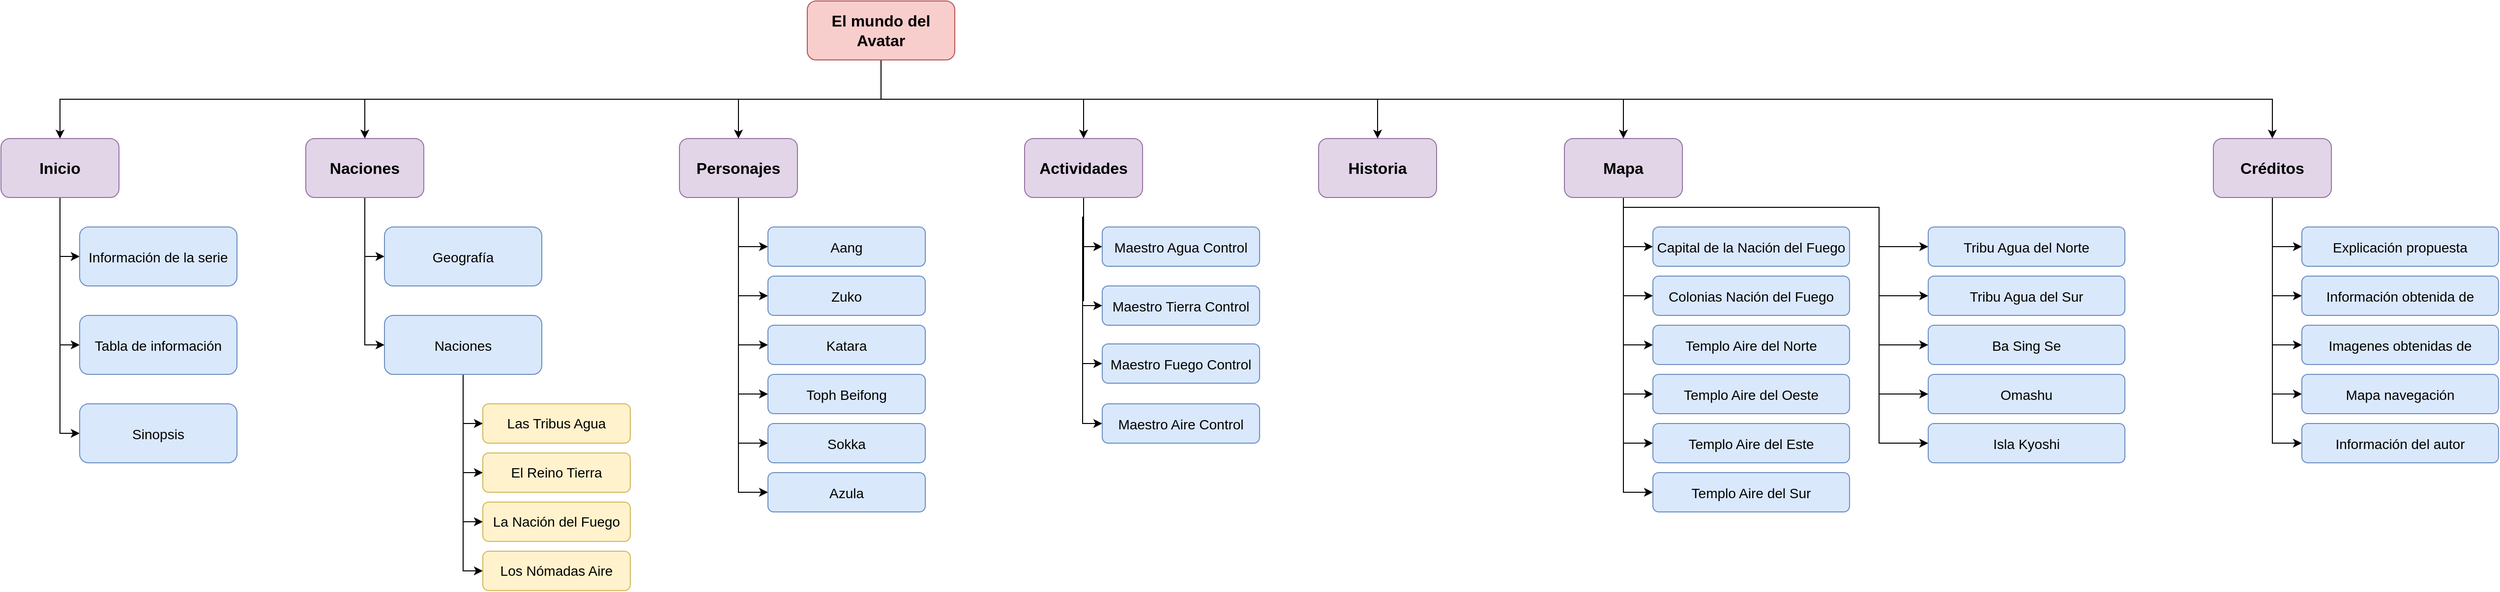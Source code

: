 <mxfile version="20.0.1" type="device"><diagram id="FbeUJ9lj5Qk5BmWrvayO" name="Page-1"><mxGraphModel dx="4063" dy="2106" grid="1" gridSize="10" guides="1" tooltips="1" connect="1" arrows="1" fold="1" page="1" pageScale="1" pageWidth="827" pageHeight="1169" math="0" shadow="0"><root><mxCell id="0"/><mxCell id="1" parent="0"/><mxCell id="Wnji2vnTxOABhic4ltNY-8" style="edgeStyle=orthogonalEdgeStyle;rounded=0;orthogonalLoop=1;jettySize=auto;html=1;exitX=0.5;exitY=1;exitDx=0;exitDy=0;fontSize=14;" edge="1" parent="1" source="Wnji2vnTxOABhic4ltNY-5" target="Wnji2vnTxOABhic4ltNY-6"><mxGeometry relative="1" as="geometry"/></mxCell><mxCell id="Wnji2vnTxOABhic4ltNY-28" style="edgeStyle=orthogonalEdgeStyle;rounded=0;orthogonalLoop=1;jettySize=auto;html=1;entryX=0.5;entryY=0;entryDx=0;entryDy=0;fontSize=14;" edge="1" parent="1" source="Wnji2vnTxOABhic4ltNY-5" target="Wnji2vnTxOABhic4ltNY-14"><mxGeometry relative="1" as="geometry"><Array as="points"><mxPoint x="1095" y="920"/><mxPoint x="570" y="920"/></Array></mxGeometry></mxCell><mxCell id="Wnji2vnTxOABhic4ltNY-33" style="edgeStyle=orthogonalEdgeStyle;rounded=0;orthogonalLoop=1;jettySize=auto;html=1;fontSize=14;" edge="1" parent="1" source="Wnji2vnTxOABhic4ltNY-5" target="Wnji2vnTxOABhic4ltNY-29"><mxGeometry relative="1" as="geometry"><Array as="points"><mxPoint x="1095" y="920"/><mxPoint x="950" y="920"/></Array></mxGeometry></mxCell><mxCell id="Wnji2vnTxOABhic4ltNY-45" style="edgeStyle=orthogonalEdgeStyle;rounded=0;orthogonalLoop=1;jettySize=auto;html=1;entryX=0.5;entryY=0;entryDx=0;entryDy=0;fontSize=14;" edge="1" parent="1" source="Wnji2vnTxOABhic4ltNY-5" target="Wnji2vnTxOABhic4ltNY-43"><mxGeometry relative="1" as="geometry"><Array as="points"><mxPoint x="1095" y="920"/><mxPoint x="1301" y="920"/></Array></mxGeometry></mxCell><mxCell id="Wnji2vnTxOABhic4ltNY-56" style="edgeStyle=orthogonalEdgeStyle;rounded=0;orthogonalLoop=1;jettySize=auto;html=1;fontSize=14;" edge="1" parent="1" source="Wnji2vnTxOABhic4ltNY-5" target="Wnji2vnTxOABhic4ltNY-53"><mxGeometry relative="1" as="geometry"><Array as="points"><mxPoint x="1095" y="920"/><mxPoint x="1600" y="920"/></Array></mxGeometry></mxCell><mxCell id="Wnji2vnTxOABhic4ltNY-80" style="edgeStyle=orthogonalEdgeStyle;rounded=0;orthogonalLoop=1;jettySize=auto;html=1;fontSize=14;" edge="1" parent="1" source="Wnji2vnTxOABhic4ltNY-5" target="Wnji2vnTxOABhic4ltNY-54"><mxGeometry relative="1" as="geometry"><Array as="points"><mxPoint x="1095" y="920"/><mxPoint x="1850" y="920"/></Array></mxGeometry></mxCell><mxCell id="Wnji2vnTxOABhic4ltNY-82" style="edgeStyle=orthogonalEdgeStyle;rounded=0;orthogonalLoop=1;jettySize=auto;html=1;fontSize=14;" edge="1" parent="1" source="Wnji2vnTxOABhic4ltNY-5" target="Wnji2vnTxOABhic4ltNY-81"><mxGeometry relative="1" as="geometry"><Array as="points"><mxPoint x="1095" y="920"/><mxPoint x="2510" y="920"/></Array></mxGeometry></mxCell><mxCell id="Wnji2vnTxOABhic4ltNY-5" value="&lt;font style=&quot;font-size: 16px;&quot;&gt;El mundo del Avatar&lt;/font&gt;" style="rounded=1;whiteSpace=wrap;html=1;fillColor=#f8cecc;strokeColor=#b85450;fontStyle=1" vertex="1" parent="1"><mxGeometry x="1020" y="820" width="150" height="60" as="geometry"/></mxCell><mxCell id="Wnji2vnTxOABhic4ltNY-11" style="edgeStyle=orthogonalEdgeStyle;rounded=0;orthogonalLoop=1;jettySize=auto;html=1;entryX=0;entryY=0.5;entryDx=0;entryDy=0;fontSize=14;" edge="1" parent="1" source="Wnji2vnTxOABhic4ltNY-6" target="Wnji2vnTxOABhic4ltNY-7"><mxGeometry relative="1" as="geometry"/></mxCell><mxCell id="Wnji2vnTxOABhic4ltNY-12" style="edgeStyle=orthogonalEdgeStyle;rounded=0;orthogonalLoop=1;jettySize=auto;html=1;entryX=0;entryY=0.5;entryDx=0;entryDy=0;fontSize=14;" edge="1" parent="1" source="Wnji2vnTxOABhic4ltNY-6" target="Wnji2vnTxOABhic4ltNY-9"><mxGeometry relative="1" as="geometry"/></mxCell><mxCell id="Wnji2vnTxOABhic4ltNY-13" style="edgeStyle=orthogonalEdgeStyle;rounded=0;orthogonalLoop=1;jettySize=auto;html=1;entryX=0;entryY=0.5;entryDx=0;entryDy=0;fontSize=14;" edge="1" parent="1" source="Wnji2vnTxOABhic4ltNY-6" target="Wnji2vnTxOABhic4ltNY-10"><mxGeometry relative="1" as="geometry"/></mxCell><mxCell id="Wnji2vnTxOABhic4ltNY-6" value="&lt;font style=&quot;font-size: 16px;&quot;&gt;Inicio&lt;/font&gt;" style="rounded=1;whiteSpace=wrap;html=1;fillColor=#e1d5e7;strokeColor=#9673a6;fontStyle=1" vertex="1" parent="1"><mxGeometry x="200" y="960" width="120" height="60" as="geometry"/></mxCell><mxCell id="Wnji2vnTxOABhic4ltNY-7" value="&lt;font style=&quot;font-size: 14px;&quot;&gt;Información de la serie&lt;/font&gt;" style="rounded=1;whiteSpace=wrap;html=1;fontSize=16;fillColor=#dae8fc;strokeColor=#6c8ebf;" vertex="1" parent="1"><mxGeometry x="280" y="1050" width="160" height="60" as="geometry"/></mxCell><mxCell id="Wnji2vnTxOABhic4ltNY-9" value="&lt;font style=&quot;font-size: 14px;&quot;&gt;Tabla de información&lt;/font&gt;" style="rounded=1;whiteSpace=wrap;html=1;fontSize=16;fillColor=#dae8fc;strokeColor=#6c8ebf;" vertex="1" parent="1"><mxGeometry x="280" y="1140" width="160" height="60" as="geometry"/></mxCell><mxCell id="Wnji2vnTxOABhic4ltNY-10" value="&lt;font style=&quot;font-size: 14px;&quot;&gt;Sinopsis&lt;/font&gt;" style="rounded=1;whiteSpace=wrap;html=1;fontSize=16;fillColor=#dae8fc;strokeColor=#6c8ebf;" vertex="1" parent="1"><mxGeometry x="280" y="1230" width="160" height="60" as="geometry"/></mxCell><mxCell id="Wnji2vnTxOABhic4ltNY-21" style="edgeStyle=orthogonalEdgeStyle;rounded=0;orthogonalLoop=1;jettySize=auto;html=1;entryX=0;entryY=0.5;entryDx=0;entryDy=0;fontSize=14;" edge="1" parent="1" source="Wnji2vnTxOABhic4ltNY-14" target="Wnji2vnTxOABhic4ltNY-15"><mxGeometry relative="1" as="geometry"/></mxCell><mxCell id="Wnji2vnTxOABhic4ltNY-22" style="edgeStyle=orthogonalEdgeStyle;rounded=0;orthogonalLoop=1;jettySize=auto;html=1;entryX=0;entryY=0.5;entryDx=0;entryDy=0;fontSize=14;" edge="1" parent="1" source="Wnji2vnTxOABhic4ltNY-14" target="Wnji2vnTxOABhic4ltNY-16"><mxGeometry relative="1" as="geometry"/></mxCell><mxCell id="Wnji2vnTxOABhic4ltNY-14" value="&lt;font style=&quot;font-size: 16px;&quot;&gt;Naciones&lt;/font&gt;" style="rounded=1;whiteSpace=wrap;html=1;fillColor=#e1d5e7;strokeColor=#9673a6;fontStyle=1" vertex="1" parent="1"><mxGeometry x="510" y="960" width="120" height="60" as="geometry"/></mxCell><mxCell id="Wnji2vnTxOABhic4ltNY-15" value="&lt;font style=&quot;font-size: 14px;&quot;&gt;Geografía&lt;/font&gt;" style="rounded=1;whiteSpace=wrap;html=1;fontSize=16;fillColor=#dae8fc;strokeColor=#6c8ebf;" vertex="1" parent="1"><mxGeometry x="590" y="1050" width="160" height="60" as="geometry"/></mxCell><mxCell id="Wnji2vnTxOABhic4ltNY-23" style="edgeStyle=orthogonalEdgeStyle;rounded=0;orthogonalLoop=1;jettySize=auto;html=1;entryX=0;entryY=0.5;entryDx=0;entryDy=0;fontSize=14;" edge="1" parent="1" source="Wnji2vnTxOABhic4ltNY-16" target="Wnji2vnTxOABhic4ltNY-17"><mxGeometry relative="1" as="geometry"/></mxCell><mxCell id="Wnji2vnTxOABhic4ltNY-25" style="edgeStyle=orthogonalEdgeStyle;rounded=0;orthogonalLoop=1;jettySize=auto;html=1;entryX=0;entryY=0.5;entryDx=0;entryDy=0;fontSize=14;" edge="1" parent="1" source="Wnji2vnTxOABhic4ltNY-16" target="Wnji2vnTxOABhic4ltNY-18"><mxGeometry relative="1" as="geometry"/></mxCell><mxCell id="Wnji2vnTxOABhic4ltNY-26" style="edgeStyle=orthogonalEdgeStyle;rounded=0;orthogonalLoop=1;jettySize=auto;html=1;entryX=0;entryY=0.5;entryDx=0;entryDy=0;fontSize=14;" edge="1" parent="1" source="Wnji2vnTxOABhic4ltNY-16" target="Wnji2vnTxOABhic4ltNY-19"><mxGeometry relative="1" as="geometry"/></mxCell><mxCell id="Wnji2vnTxOABhic4ltNY-27" style="edgeStyle=orthogonalEdgeStyle;rounded=0;orthogonalLoop=1;jettySize=auto;html=1;entryX=0;entryY=0.5;entryDx=0;entryDy=0;fontSize=14;" edge="1" parent="1" source="Wnji2vnTxOABhic4ltNY-16" target="Wnji2vnTxOABhic4ltNY-20"><mxGeometry relative="1" as="geometry"/></mxCell><mxCell id="Wnji2vnTxOABhic4ltNY-16" value="&lt;font style=&quot;font-size: 14px;&quot;&gt;Naciones&lt;/font&gt;" style="rounded=1;whiteSpace=wrap;html=1;fontSize=16;fillColor=#dae8fc;strokeColor=#6c8ebf;" vertex="1" parent="1"><mxGeometry x="590" y="1140" width="160" height="60" as="geometry"/></mxCell><mxCell id="Wnji2vnTxOABhic4ltNY-17" value="Las Tribus Agua" style="rounded=1;whiteSpace=wrap;html=1;fontSize=14;fillColor=#fff2cc;strokeColor=#d6b656;" vertex="1" parent="1"><mxGeometry x="690" y="1230" width="150" height="40" as="geometry"/></mxCell><mxCell id="Wnji2vnTxOABhic4ltNY-18" value="El Reino Tierra" style="rounded=1;whiteSpace=wrap;html=1;fontSize=14;fillColor=#fff2cc;strokeColor=#d6b656;" vertex="1" parent="1"><mxGeometry x="690" y="1280" width="150" height="40" as="geometry"/></mxCell><mxCell id="Wnji2vnTxOABhic4ltNY-19" value="La Nación del Fuego" style="rounded=1;whiteSpace=wrap;html=1;fontSize=14;fillColor=#fff2cc;strokeColor=#d6b656;" vertex="1" parent="1"><mxGeometry x="690" y="1330" width="150" height="40" as="geometry"/></mxCell><mxCell id="Wnji2vnTxOABhic4ltNY-20" value="Los Nómadas Aire" style="rounded=1;whiteSpace=wrap;html=1;fontSize=14;fillColor=#fff2cc;strokeColor=#d6b656;" vertex="1" parent="1"><mxGeometry x="690" y="1380" width="150" height="40" as="geometry"/></mxCell><mxCell id="Wnji2vnTxOABhic4ltNY-32" style="edgeStyle=orthogonalEdgeStyle;rounded=0;orthogonalLoop=1;jettySize=auto;html=1;entryX=0;entryY=0.5;entryDx=0;entryDy=0;fontSize=14;" edge="1" parent="1" source="Wnji2vnTxOABhic4ltNY-29" target="Wnji2vnTxOABhic4ltNY-30"><mxGeometry relative="1" as="geometry"/></mxCell><mxCell id="Wnji2vnTxOABhic4ltNY-34" style="edgeStyle=orthogonalEdgeStyle;rounded=0;orthogonalLoop=1;jettySize=auto;html=1;entryX=0;entryY=0.5;entryDx=0;entryDy=0;fontSize=14;" edge="1" parent="1" source="Wnji2vnTxOABhic4ltNY-29" target="Wnji2vnTxOABhic4ltNY-31"><mxGeometry relative="1" as="geometry"/></mxCell><mxCell id="Wnji2vnTxOABhic4ltNY-39" style="edgeStyle=orthogonalEdgeStyle;rounded=0;orthogonalLoop=1;jettySize=auto;html=1;entryX=0;entryY=0.5;entryDx=0;entryDy=0;fontSize=14;" edge="1" parent="1" source="Wnji2vnTxOABhic4ltNY-29" target="Wnji2vnTxOABhic4ltNY-35"><mxGeometry relative="1" as="geometry"/></mxCell><mxCell id="Wnji2vnTxOABhic4ltNY-40" style="edgeStyle=orthogonalEdgeStyle;rounded=0;orthogonalLoop=1;jettySize=auto;html=1;entryX=0;entryY=0.5;entryDx=0;entryDy=0;fontSize=14;" edge="1" parent="1" source="Wnji2vnTxOABhic4ltNY-29" target="Wnji2vnTxOABhic4ltNY-36"><mxGeometry relative="1" as="geometry"/></mxCell><mxCell id="Wnji2vnTxOABhic4ltNY-41" style="edgeStyle=orthogonalEdgeStyle;rounded=0;orthogonalLoop=1;jettySize=auto;html=1;entryX=0;entryY=0.5;entryDx=0;entryDy=0;fontSize=14;" edge="1" parent="1" source="Wnji2vnTxOABhic4ltNY-29" target="Wnji2vnTxOABhic4ltNY-37"><mxGeometry relative="1" as="geometry"/></mxCell><mxCell id="Wnji2vnTxOABhic4ltNY-42" style="edgeStyle=orthogonalEdgeStyle;rounded=0;orthogonalLoop=1;jettySize=auto;html=1;entryX=0;entryY=0.5;entryDx=0;entryDy=0;fontSize=14;" edge="1" parent="1" source="Wnji2vnTxOABhic4ltNY-29" target="Wnji2vnTxOABhic4ltNY-38"><mxGeometry relative="1" as="geometry"/></mxCell><mxCell id="Wnji2vnTxOABhic4ltNY-29" value="&lt;font style=&quot;font-size: 16px;&quot;&gt;Personajes&lt;/font&gt;" style="rounded=1;whiteSpace=wrap;html=1;fillColor=#e1d5e7;strokeColor=#9673a6;fontStyle=1" vertex="1" parent="1"><mxGeometry x="890" y="960" width="120" height="60" as="geometry"/></mxCell><mxCell id="Wnji2vnTxOABhic4ltNY-30" value="&lt;font style=&quot;font-size: 14px;&quot;&gt;Aang&lt;/font&gt;" style="rounded=1;whiteSpace=wrap;html=1;fontSize=16;fillColor=#dae8fc;strokeColor=#6c8ebf;" vertex="1" parent="1"><mxGeometry x="980" y="1050" width="160" height="40" as="geometry"/></mxCell><mxCell id="Wnji2vnTxOABhic4ltNY-31" value="&lt;font style=&quot;font-size: 14px;&quot;&gt;Zuko&lt;/font&gt;" style="rounded=1;whiteSpace=wrap;html=1;fontSize=16;fillColor=#dae8fc;strokeColor=#6c8ebf;" vertex="1" parent="1"><mxGeometry x="980" y="1100" width="160" height="40" as="geometry"/></mxCell><mxCell id="Wnji2vnTxOABhic4ltNY-35" value="&lt;font style=&quot;font-size: 14px;&quot;&gt;Katara&lt;/font&gt;" style="rounded=1;whiteSpace=wrap;html=1;fontSize=16;fillColor=#dae8fc;strokeColor=#6c8ebf;" vertex="1" parent="1"><mxGeometry x="980" y="1150" width="160" height="40" as="geometry"/></mxCell><mxCell id="Wnji2vnTxOABhic4ltNY-36" value="&lt;font style=&quot;font-size: 14px;&quot;&gt;Toph Beifong&lt;/font&gt;" style="rounded=1;whiteSpace=wrap;html=1;fontSize=16;fillColor=#dae8fc;strokeColor=#6c8ebf;" vertex="1" parent="1"><mxGeometry x="980" y="1200" width="160" height="40" as="geometry"/></mxCell><mxCell id="Wnji2vnTxOABhic4ltNY-37" value="&lt;font style=&quot;font-size: 14px;&quot;&gt;Sokka&lt;/font&gt;" style="rounded=1;whiteSpace=wrap;html=1;fontSize=16;fillColor=#dae8fc;strokeColor=#6c8ebf;" vertex="1" parent="1"><mxGeometry x="980" y="1250" width="160" height="40" as="geometry"/></mxCell><mxCell id="Wnji2vnTxOABhic4ltNY-38" value="&lt;font style=&quot;font-size: 14px;&quot;&gt;Azula&lt;/font&gt;" style="rounded=1;whiteSpace=wrap;html=1;fontSize=16;fillColor=#dae8fc;strokeColor=#6c8ebf;" vertex="1" parent="1"><mxGeometry x="980" y="1300" width="160" height="40" as="geometry"/></mxCell><mxCell id="Wnji2vnTxOABhic4ltNY-47" style="edgeStyle=orthogonalEdgeStyle;rounded=0;orthogonalLoop=1;jettySize=auto;html=1;entryX=0;entryY=0.5;entryDx=0;entryDy=0;fontSize=14;" edge="1" parent="1" source="Wnji2vnTxOABhic4ltNY-43" target="Wnji2vnTxOABhic4ltNY-44"><mxGeometry relative="1" as="geometry"/></mxCell><mxCell id="Wnji2vnTxOABhic4ltNY-48" style="edgeStyle=orthogonalEdgeStyle;rounded=0;orthogonalLoop=1;jettySize=auto;html=1;entryX=0;entryY=0.5;entryDx=0;entryDy=0;fontSize=14;" edge="1" parent="1" source="Wnji2vnTxOABhic4ltNY-43" target="Wnji2vnTxOABhic4ltNY-46"><mxGeometry relative="1" as="geometry"/></mxCell><mxCell id="Wnji2vnTxOABhic4ltNY-51" style="edgeStyle=orthogonalEdgeStyle;rounded=0;orthogonalLoop=1;jettySize=auto;html=1;entryX=0;entryY=0.5;entryDx=0;entryDy=0;fontSize=14;" edge="1" parent="1" source="Wnji2vnTxOABhic4ltNY-43" target="Wnji2vnTxOABhic4ltNY-49"><mxGeometry relative="1" as="geometry"/></mxCell><mxCell id="Wnji2vnTxOABhic4ltNY-52" style="edgeStyle=orthogonalEdgeStyle;rounded=0;orthogonalLoop=1;jettySize=auto;html=1;entryX=0;entryY=0.5;entryDx=0;entryDy=0;fontSize=14;" edge="1" parent="1" source="Wnji2vnTxOABhic4ltNY-43" target="Wnji2vnTxOABhic4ltNY-50"><mxGeometry relative="1" as="geometry"/></mxCell><mxCell id="Wnji2vnTxOABhic4ltNY-43" value="&lt;font style=&quot;font-size: 16px;&quot;&gt;Actividades&lt;/font&gt;" style="rounded=1;whiteSpace=wrap;html=1;fillColor=#e1d5e7;strokeColor=#9673a6;fontStyle=1" vertex="1" parent="1"><mxGeometry x="1241" y="960" width="120" height="60" as="geometry"/></mxCell><mxCell id="Wnji2vnTxOABhic4ltNY-44" value="&lt;font style=&quot;font-size: 14px;&quot;&gt;Maestro Agua Control&lt;/font&gt;" style="rounded=1;whiteSpace=wrap;html=1;fontSize=16;fillColor=#dae8fc;strokeColor=#6c8ebf;" vertex="1" parent="1"><mxGeometry x="1320" y="1050" width="160" height="40" as="geometry"/></mxCell><mxCell id="Wnji2vnTxOABhic4ltNY-46" value="&lt;font style=&quot;font-size: 14px;&quot;&gt;Maestro Tierra Control&lt;/font&gt;" style="rounded=1;whiteSpace=wrap;html=1;fontSize=16;fillColor=#dae8fc;strokeColor=#6c8ebf;" vertex="1" parent="1"><mxGeometry x="1320" y="1110" width="160" height="40" as="geometry"/></mxCell><mxCell id="Wnji2vnTxOABhic4ltNY-49" value="&lt;font style=&quot;font-size: 14px;&quot;&gt;Maestro Fuego Control&lt;/font&gt;" style="rounded=1;whiteSpace=wrap;html=1;fontSize=16;fillColor=#dae8fc;strokeColor=#6c8ebf;" vertex="1" parent="1"><mxGeometry x="1320" y="1169" width="160" height="40" as="geometry"/></mxCell><mxCell id="Wnji2vnTxOABhic4ltNY-50" value="&lt;font style=&quot;font-size: 14px;&quot;&gt;Maestro Aire Control&lt;/font&gt;" style="rounded=1;whiteSpace=wrap;html=1;fontSize=16;fillColor=#dae8fc;strokeColor=#6c8ebf;" vertex="1" parent="1"><mxGeometry x="1320" y="1230" width="160" height="40" as="geometry"/></mxCell><mxCell id="Wnji2vnTxOABhic4ltNY-53" value="&lt;font style=&quot;font-size: 16px;&quot;&gt;Historia&lt;/font&gt;" style="rounded=1;whiteSpace=wrap;html=1;fillColor=#e1d5e7;strokeColor=#9673a6;fontStyle=1" vertex="1" parent="1"><mxGeometry x="1540" y="960" width="120" height="60" as="geometry"/></mxCell><mxCell id="Wnji2vnTxOABhic4ltNY-57" style="edgeStyle=orthogonalEdgeStyle;rounded=0;orthogonalLoop=1;jettySize=auto;html=1;entryX=0;entryY=0.5;entryDx=0;entryDy=0;fontSize=14;" edge="1" parent="1" source="Wnji2vnTxOABhic4ltNY-54" target="Wnji2vnTxOABhic4ltNY-55"><mxGeometry relative="1" as="geometry"/></mxCell><mxCell id="Wnji2vnTxOABhic4ltNY-69" style="edgeStyle=orthogonalEdgeStyle;rounded=0;orthogonalLoop=1;jettySize=auto;html=1;entryX=0;entryY=0.5;entryDx=0;entryDy=0;fontSize=14;" edge="1" parent="1" source="Wnji2vnTxOABhic4ltNY-54" target="Wnji2vnTxOABhic4ltNY-63"><mxGeometry relative="1" as="geometry"><Array as="points"><mxPoint x="1850" y="1030"/><mxPoint x="2110" y="1030"/><mxPoint x="2110" y="1070"/></Array></mxGeometry></mxCell><mxCell id="Wnji2vnTxOABhic4ltNY-70" style="edgeStyle=orthogonalEdgeStyle;rounded=0;orthogonalLoop=1;jettySize=auto;html=1;entryX=0;entryY=0.5;entryDx=0;entryDy=0;fontSize=14;" edge="1" parent="1" source="Wnji2vnTxOABhic4ltNY-54" target="Wnji2vnTxOABhic4ltNY-58"><mxGeometry relative="1" as="geometry"/></mxCell><mxCell id="Wnji2vnTxOABhic4ltNY-71" style="edgeStyle=orthogonalEdgeStyle;rounded=0;orthogonalLoop=1;jettySize=auto;html=1;entryX=0;entryY=0.5;entryDx=0;entryDy=0;fontSize=14;" edge="1" parent="1" source="Wnji2vnTxOABhic4ltNY-54" target="Wnji2vnTxOABhic4ltNY-59"><mxGeometry relative="1" as="geometry"/></mxCell><mxCell id="Wnji2vnTxOABhic4ltNY-72" style="edgeStyle=orthogonalEdgeStyle;rounded=0;orthogonalLoop=1;jettySize=auto;html=1;entryX=0;entryY=0.5;entryDx=0;entryDy=0;fontSize=14;" edge="1" parent="1" source="Wnji2vnTxOABhic4ltNY-54" target="Wnji2vnTxOABhic4ltNY-60"><mxGeometry relative="1" as="geometry"/></mxCell><mxCell id="Wnji2vnTxOABhic4ltNY-73" style="edgeStyle=orthogonalEdgeStyle;rounded=0;orthogonalLoop=1;jettySize=auto;html=1;entryX=0;entryY=0.5;entryDx=0;entryDy=0;fontSize=14;" edge="1" parent="1" source="Wnji2vnTxOABhic4ltNY-54" target="Wnji2vnTxOABhic4ltNY-61"><mxGeometry relative="1" as="geometry"/></mxCell><mxCell id="Wnji2vnTxOABhic4ltNY-74" style="edgeStyle=orthogonalEdgeStyle;rounded=0;orthogonalLoop=1;jettySize=auto;html=1;entryX=0;entryY=0.5;entryDx=0;entryDy=0;fontSize=14;" edge="1" parent="1" source="Wnji2vnTxOABhic4ltNY-54" target="Wnji2vnTxOABhic4ltNY-62"><mxGeometry relative="1" as="geometry"/></mxCell><mxCell id="Wnji2vnTxOABhic4ltNY-75" style="edgeStyle=orthogonalEdgeStyle;rounded=0;orthogonalLoop=1;jettySize=auto;html=1;entryX=0;entryY=0.5;entryDx=0;entryDy=0;fontSize=14;" edge="1" parent="1" source="Wnji2vnTxOABhic4ltNY-54" target="Wnji2vnTxOABhic4ltNY-64"><mxGeometry relative="1" as="geometry"><Array as="points"><mxPoint x="1850" y="1030"/><mxPoint x="2110" y="1030"/><mxPoint x="2110" y="1120"/></Array></mxGeometry></mxCell><mxCell id="Wnji2vnTxOABhic4ltNY-76" style="edgeStyle=orthogonalEdgeStyle;rounded=0;orthogonalLoop=1;jettySize=auto;html=1;entryX=0;entryY=0.5;entryDx=0;entryDy=0;fontSize=14;" edge="1" parent="1" source="Wnji2vnTxOABhic4ltNY-54" target="Wnji2vnTxOABhic4ltNY-66"><mxGeometry relative="1" as="geometry"><Array as="points"><mxPoint x="1850" y="1030"/><mxPoint x="2110" y="1030"/><mxPoint x="2110" y="1170"/></Array></mxGeometry></mxCell><mxCell id="Wnji2vnTxOABhic4ltNY-78" style="edgeStyle=orthogonalEdgeStyle;rounded=0;orthogonalLoop=1;jettySize=auto;html=1;entryX=0;entryY=0.5;entryDx=0;entryDy=0;fontSize=14;" edge="1" parent="1" source="Wnji2vnTxOABhic4ltNY-54" target="Wnji2vnTxOABhic4ltNY-67"><mxGeometry relative="1" as="geometry"><Array as="points"><mxPoint x="1850" y="1030"/><mxPoint x="2110" y="1030"/><mxPoint x="2110" y="1220"/></Array></mxGeometry></mxCell><mxCell id="Wnji2vnTxOABhic4ltNY-79" style="edgeStyle=orthogonalEdgeStyle;rounded=0;orthogonalLoop=1;jettySize=auto;html=1;entryX=0;entryY=0.5;entryDx=0;entryDy=0;fontSize=14;" edge="1" parent="1" source="Wnji2vnTxOABhic4ltNY-54" target="Wnji2vnTxOABhic4ltNY-68"><mxGeometry relative="1" as="geometry"><Array as="points"><mxPoint x="1850" y="1030"/><mxPoint x="2110" y="1030"/><mxPoint x="2110" y="1270"/></Array></mxGeometry></mxCell><mxCell id="Wnji2vnTxOABhic4ltNY-54" value="&lt;font style=&quot;font-size: 16px;&quot;&gt;Mapa&lt;/font&gt;" style="rounded=1;whiteSpace=wrap;html=1;fillColor=#e1d5e7;strokeColor=#9673a6;fontStyle=1" vertex="1" parent="1"><mxGeometry x="1790" y="960" width="120" height="60" as="geometry"/></mxCell><mxCell id="Wnji2vnTxOABhic4ltNY-55" value="&lt;font style=&quot;font-size: 14px;&quot;&gt;Capital de la Nación del Fuego&lt;/font&gt;" style="rounded=1;whiteSpace=wrap;html=1;fontSize=16;fillColor=#dae8fc;strokeColor=#6c8ebf;" vertex="1" parent="1"><mxGeometry x="1880" y="1050" width="200" height="40" as="geometry"/></mxCell><mxCell id="Wnji2vnTxOABhic4ltNY-58" value="&lt;font style=&quot;font-size: 14px;&quot;&gt;Colonias Nación del Fuego&lt;/font&gt;" style="rounded=1;whiteSpace=wrap;html=1;fontSize=16;fillColor=#dae8fc;strokeColor=#6c8ebf;" vertex="1" parent="1"><mxGeometry x="1880" y="1100" width="200" height="40" as="geometry"/></mxCell><mxCell id="Wnji2vnTxOABhic4ltNY-59" value="&lt;font style=&quot;font-size: 14px;&quot;&gt;Templo Aire del Norte&lt;/font&gt;" style="rounded=1;whiteSpace=wrap;html=1;fontSize=16;fillColor=#dae8fc;strokeColor=#6c8ebf;" vertex="1" parent="1"><mxGeometry x="1880" y="1150" width="200" height="40" as="geometry"/></mxCell><mxCell id="Wnji2vnTxOABhic4ltNY-60" value="&lt;font style=&quot;font-size: 14px;&quot;&gt;Templo Aire del Oeste&lt;/font&gt;" style="rounded=1;whiteSpace=wrap;html=1;fontSize=16;fillColor=#dae8fc;strokeColor=#6c8ebf;" vertex="1" parent="1"><mxGeometry x="1880" y="1200" width="200" height="40" as="geometry"/></mxCell><mxCell id="Wnji2vnTxOABhic4ltNY-61" value="&lt;font style=&quot;font-size: 14px;&quot;&gt;Templo Aire del Este&lt;/font&gt;" style="rounded=1;whiteSpace=wrap;html=1;fontSize=16;fillColor=#dae8fc;strokeColor=#6c8ebf;" vertex="1" parent="1"><mxGeometry x="1880" y="1250" width="200" height="40" as="geometry"/></mxCell><mxCell id="Wnji2vnTxOABhic4ltNY-62" value="&lt;font style=&quot;font-size: 14px;&quot;&gt;Templo Aire del Sur&lt;/font&gt;" style="rounded=1;whiteSpace=wrap;html=1;fontSize=16;fillColor=#dae8fc;strokeColor=#6c8ebf;" vertex="1" parent="1"><mxGeometry x="1880" y="1300" width="200" height="40" as="geometry"/></mxCell><mxCell id="Wnji2vnTxOABhic4ltNY-63" value="&lt;font style=&quot;font-size: 14px;&quot;&gt;Tribu Agua del Norte&lt;/font&gt;" style="rounded=1;whiteSpace=wrap;html=1;fontSize=16;fillColor=#dae8fc;strokeColor=#6c8ebf;" vertex="1" parent="1"><mxGeometry x="2160" y="1050" width="200" height="40" as="geometry"/></mxCell><mxCell id="Wnji2vnTxOABhic4ltNY-64" value="&lt;font style=&quot;font-size: 14px;&quot;&gt;Tribu Agua del Sur&lt;/font&gt;" style="rounded=1;whiteSpace=wrap;html=1;fontSize=16;fillColor=#dae8fc;strokeColor=#6c8ebf;" vertex="1" parent="1"><mxGeometry x="2160" y="1100" width="200" height="40" as="geometry"/></mxCell><mxCell id="Wnji2vnTxOABhic4ltNY-66" value="&lt;font style=&quot;font-size: 14px;&quot;&gt;Ba Sing Se&lt;/font&gt;" style="rounded=1;whiteSpace=wrap;html=1;fontSize=16;fillColor=#dae8fc;strokeColor=#6c8ebf;" vertex="1" parent="1"><mxGeometry x="2160" y="1150" width="200" height="40" as="geometry"/></mxCell><mxCell id="Wnji2vnTxOABhic4ltNY-67" value="&lt;font style=&quot;font-size: 14px;&quot;&gt;Omashu&lt;/font&gt;" style="rounded=1;whiteSpace=wrap;html=1;fontSize=16;fillColor=#dae8fc;strokeColor=#6c8ebf;" vertex="1" parent="1"><mxGeometry x="2160" y="1200" width="200" height="40" as="geometry"/></mxCell><mxCell id="Wnji2vnTxOABhic4ltNY-68" value="&lt;font style=&quot;font-size: 14px;&quot;&gt;Isla Kyoshi&lt;/font&gt;" style="rounded=1;whiteSpace=wrap;html=1;fontSize=16;fillColor=#dae8fc;strokeColor=#6c8ebf;" vertex="1" parent="1"><mxGeometry x="2160" y="1250" width="200" height="40" as="geometry"/></mxCell><mxCell id="Wnji2vnTxOABhic4ltNY-89" style="edgeStyle=orthogonalEdgeStyle;rounded=0;orthogonalLoop=1;jettySize=auto;html=1;entryX=0;entryY=0.5;entryDx=0;entryDy=0;fontSize=14;" edge="1" parent="1" source="Wnji2vnTxOABhic4ltNY-81" target="Wnji2vnTxOABhic4ltNY-83"><mxGeometry relative="1" as="geometry"/></mxCell><mxCell id="Wnji2vnTxOABhic4ltNY-90" style="edgeStyle=orthogonalEdgeStyle;rounded=0;orthogonalLoop=1;jettySize=auto;html=1;entryX=0;entryY=0.5;entryDx=0;entryDy=0;fontSize=14;" edge="1" parent="1" source="Wnji2vnTxOABhic4ltNY-81" target="Wnji2vnTxOABhic4ltNY-84"><mxGeometry relative="1" as="geometry"/></mxCell><mxCell id="Wnji2vnTxOABhic4ltNY-91" style="edgeStyle=orthogonalEdgeStyle;rounded=0;orthogonalLoop=1;jettySize=auto;html=1;entryX=0;entryY=0.5;entryDx=0;entryDy=0;fontSize=14;" edge="1" parent="1" source="Wnji2vnTxOABhic4ltNY-81" target="Wnji2vnTxOABhic4ltNY-85"><mxGeometry relative="1" as="geometry"/></mxCell><mxCell id="Wnji2vnTxOABhic4ltNY-92" style="edgeStyle=orthogonalEdgeStyle;rounded=0;orthogonalLoop=1;jettySize=auto;html=1;entryX=0;entryY=0.5;entryDx=0;entryDy=0;fontSize=14;" edge="1" parent="1" source="Wnji2vnTxOABhic4ltNY-81" target="Wnji2vnTxOABhic4ltNY-86"><mxGeometry relative="1" as="geometry"/></mxCell><mxCell id="Wnji2vnTxOABhic4ltNY-93" style="edgeStyle=orthogonalEdgeStyle;rounded=0;orthogonalLoop=1;jettySize=auto;html=1;entryX=0;entryY=0.5;entryDx=0;entryDy=0;fontSize=14;" edge="1" parent="1" source="Wnji2vnTxOABhic4ltNY-81" target="Wnji2vnTxOABhic4ltNY-87"><mxGeometry relative="1" as="geometry"/></mxCell><mxCell id="Wnji2vnTxOABhic4ltNY-81" value="&lt;font style=&quot;font-size: 16px;&quot;&gt;Créditos&lt;/font&gt;" style="rounded=1;whiteSpace=wrap;html=1;fillColor=#e1d5e7;strokeColor=#9673a6;fontStyle=1" vertex="1" parent="1"><mxGeometry x="2450" y="960" width="120" height="60" as="geometry"/></mxCell><mxCell id="Wnji2vnTxOABhic4ltNY-83" value="&lt;font style=&quot;font-size: 14px;&quot;&gt;Explicación propuesta&lt;/font&gt;" style="rounded=1;whiteSpace=wrap;html=1;fontSize=16;fillColor=#dae8fc;strokeColor=#6c8ebf;" vertex="1" parent="1"><mxGeometry x="2540" y="1050" width="200" height="40" as="geometry"/></mxCell><mxCell id="Wnji2vnTxOABhic4ltNY-84" value="&lt;font style=&quot;font-size: 14px;&quot;&gt;Información obtenida de&lt;/font&gt;" style="rounded=1;whiteSpace=wrap;html=1;fontSize=16;fillColor=#dae8fc;strokeColor=#6c8ebf;" vertex="1" parent="1"><mxGeometry x="2540" y="1100" width="200" height="40" as="geometry"/></mxCell><mxCell id="Wnji2vnTxOABhic4ltNY-85" value="&lt;font style=&quot;font-size: 14px;&quot;&gt;Imagenes obtenidas de&lt;/font&gt;" style="rounded=1;whiteSpace=wrap;html=1;fontSize=16;fillColor=#dae8fc;strokeColor=#6c8ebf;" vertex="1" parent="1"><mxGeometry x="2540" y="1150" width="200" height="40" as="geometry"/></mxCell><mxCell id="Wnji2vnTxOABhic4ltNY-86" value="&lt;font style=&quot;font-size: 14px;&quot;&gt;Mapa navegación&lt;/font&gt;" style="rounded=1;whiteSpace=wrap;html=1;fontSize=16;fillColor=#dae8fc;strokeColor=#6c8ebf;" vertex="1" parent="1"><mxGeometry x="2540" y="1200" width="200" height="40" as="geometry"/></mxCell><mxCell id="Wnji2vnTxOABhic4ltNY-87" value="&lt;font style=&quot;font-size: 14px;&quot;&gt;Información del autor&lt;/font&gt;" style="rounded=1;whiteSpace=wrap;html=1;fontSize=16;fillColor=#dae8fc;strokeColor=#6c8ebf;" vertex="1" parent="1"><mxGeometry x="2540" y="1250" width="200" height="40" as="geometry"/></mxCell></root></mxGraphModel></diagram></mxfile>